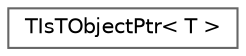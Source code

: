 digraph "Graphical Class Hierarchy"
{
 // INTERACTIVE_SVG=YES
 // LATEX_PDF_SIZE
  bgcolor="transparent";
  edge [fontname=Helvetica,fontsize=10,labelfontname=Helvetica,labelfontsize=10];
  node [fontname=Helvetica,fontsize=10,shape=box,height=0.2,width=0.4];
  rankdir="LR";
  Node0 [id="Node000000",label="TIsTObjectPtr\< T \>",height=0.2,width=0.4,color="grey40", fillcolor="white", style="filled",URL="$da/d2c/structTIsTObjectPtr.html",tooltip=" "];
}
